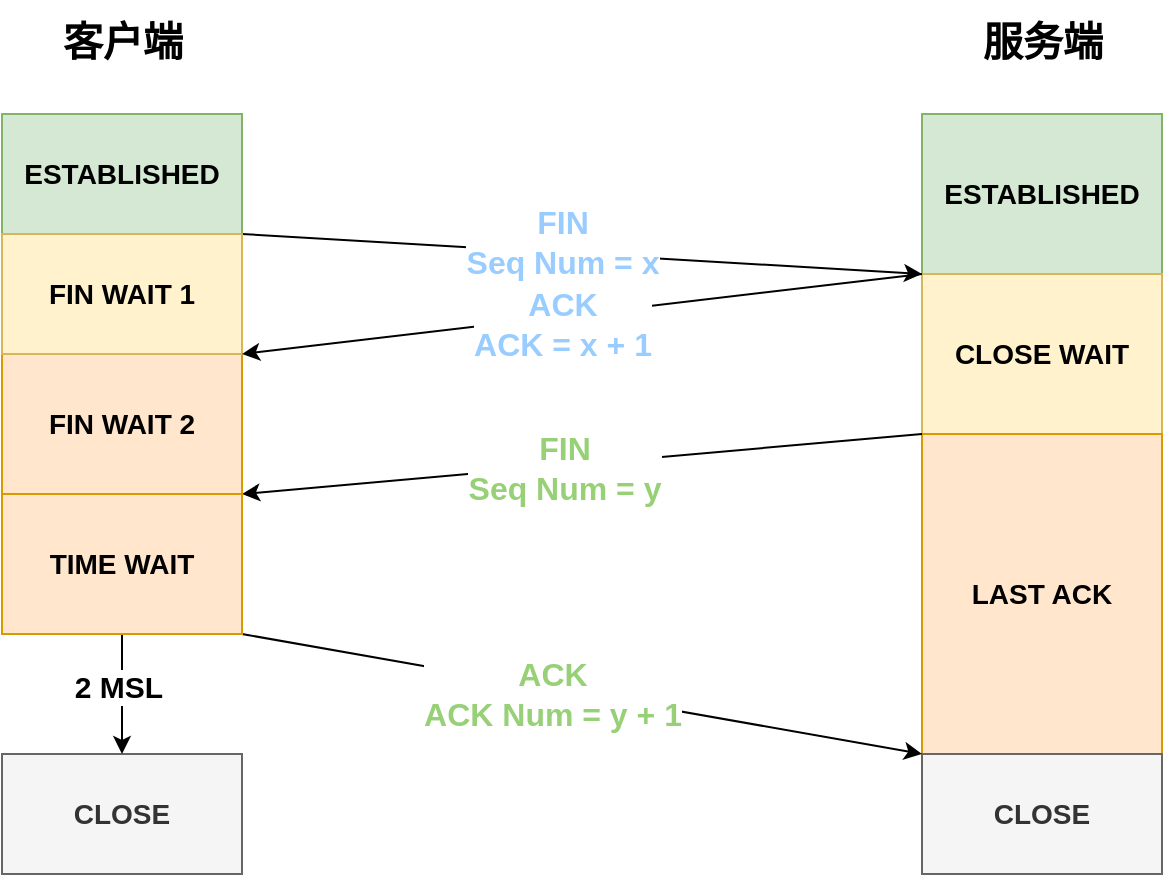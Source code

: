 <mxfile version="24.7.8">
  <diagram name="Page-1" id="D8ZTVw7AKKLbY-BaEd7L">
    <mxGraphModel dx="954" dy="558" grid="1" gridSize="10" guides="1" tooltips="1" connect="1" arrows="1" fold="1" page="1" pageScale="1" pageWidth="827" pageHeight="1169" math="0" shadow="0">
      <root>
        <mxCell id="0" />
        <mxCell id="1" parent="0" />
        <mxCell id="dowRgMP4Ozl2CRbKPoxW-1" value="ESTABLISHED" style="rounded=0;whiteSpace=wrap;html=1;fillColor=#d5e8d4;strokeColor=#82b366;fontStyle=1;fontSize=14;" parent="1" vertex="1">
          <mxGeometry x="120" y="80" width="120" height="60" as="geometry" />
        </mxCell>
        <mxCell id="dowRgMP4Ozl2CRbKPoxW-14" style="rounded=0;orthogonalLoop=1;jettySize=auto;html=1;exitX=1;exitY=1;exitDx=0;exitDy=0;entryX=0;entryY=0;entryDx=0;entryDy=0;" parent="1" source="dowRgMP4Ozl2CRbKPoxW-1" target="dowRgMP4Ozl2CRbKPoxW-7" edge="1">
          <mxGeometry relative="1" as="geometry" />
        </mxCell>
        <mxCell id="dowRgMP4Ozl2CRbKPoxW-15" value="&lt;font color=&quot;#99ccff&quot;&gt;&lt;span style=&quot;font-size: 16px;&quot;&gt;&lt;b&gt;FIN&lt;/b&gt;&lt;/span&gt;&lt;/font&gt;&lt;br&gt;&lt;div style=&quot;font-size: 16px;&quot;&gt;&lt;b style=&quot;&quot;&gt;&lt;font color=&quot;#99ccff&quot; style=&quot;font-size: 16px;&quot;&gt;Seq Num = x&lt;/font&gt;&lt;/b&gt;&lt;/div&gt;" style="edgeLabel;html=1;align=center;verticalAlign=middle;resizable=0;points=[];" parent="dowRgMP4Ozl2CRbKPoxW-14" vertex="1" connectable="0">
          <mxGeometry x="-0.205" y="-1" relative="1" as="geometry">
            <mxPoint x="25" y="-5" as="offset" />
          </mxGeometry>
        </mxCell>
        <mxCell id="dowRgMP4Ozl2CRbKPoxW-2" value="FIN WAIT 2" style="rounded=0;whiteSpace=wrap;html=1;fontStyle=1;fontSize=14;fillColor=#ffe6cc;strokeColor=#d79b00;" parent="1" vertex="1">
          <mxGeometry x="120" y="200" width="120" height="70" as="geometry" />
        </mxCell>
        <mxCell id="dowRgMP4Ozl2CRbKPoxW-4" value="CLOSE" style="rounded=0;whiteSpace=wrap;html=1;fontStyle=1;fontSize=14;fillColor=#f5f5f5;strokeColor=#666666;fontColor=#333333;" parent="1" vertex="1">
          <mxGeometry x="120" y="400" width="120" height="60" as="geometry" />
        </mxCell>
        <mxCell id="dowRgMP4Ozl2CRbKPoxW-6" value="ESTABLISHED" style="rounded=0;whiteSpace=wrap;html=1;fillColor=#d5e8d4;strokeColor=#82b366;fontStyle=1;fontSize=14;" parent="1" vertex="1">
          <mxGeometry x="580" y="80" width="120" height="80" as="geometry" />
        </mxCell>
        <mxCell id="dowRgMP4Ozl2CRbKPoxW-7" value="CLOSE WAIT" style="rounded=0;whiteSpace=wrap;html=1;fontStyle=1;fontSize=14;fillColor=#fff2cc;strokeColor=#d6b656;" parent="1" vertex="1">
          <mxGeometry x="580" y="160" width="120" height="80" as="geometry" />
        </mxCell>
        <mxCell id="dowRgMP4Ozl2CRbKPoxW-8" value="LAST ACK" style="rounded=0;whiteSpace=wrap;html=1;fontStyle=1;fontSize=14;fillColor=#ffe6cc;strokeColor=#d79b00;" parent="1" vertex="1">
          <mxGeometry x="580" y="240" width="120" height="160" as="geometry" />
        </mxCell>
        <mxCell id="dowRgMP4Ozl2CRbKPoxW-10" value="CLOSE" style="rounded=0;whiteSpace=wrap;html=1;fontStyle=1;fontSize=14;fillColor=#f5f5f5;strokeColor=#666666;fontColor=#333333;" parent="1" vertex="1">
          <mxGeometry x="580" y="400" width="120" height="60" as="geometry" />
        </mxCell>
        <mxCell id="dowRgMP4Ozl2CRbKPoxW-11" value="&lt;b&gt;&lt;font style=&quot;font-size: 20px;&quot;&gt;客户端&lt;/font&gt;&lt;/b&gt;" style="text;html=1;align=center;verticalAlign=middle;resizable=0;points=[];autosize=1;strokeColor=none;fillColor=none;" parent="1" vertex="1">
          <mxGeometry x="140" y="23" width="80" height="40" as="geometry" />
        </mxCell>
        <mxCell id="dowRgMP4Ozl2CRbKPoxW-12" value="&lt;b&gt;&lt;font style=&quot;font-size: 20px;&quot;&gt;服务端&lt;/font&gt;&lt;/b&gt;" style="text;html=1;align=center;verticalAlign=middle;resizable=0;points=[];autosize=1;strokeColor=none;fillColor=none;" parent="1" vertex="1">
          <mxGeometry x="600" y="23" width="80" height="40" as="geometry" />
        </mxCell>
        <mxCell id="dowRgMP4Ozl2CRbKPoxW-16" value="" style="endArrow=classic;html=1;rounded=0;exitX=0;exitY=0;exitDx=0;exitDy=0;entryX=1;entryY=1;entryDx=0;entryDy=0;" parent="1" source="dowRgMP4Ozl2CRbKPoxW-8" target="dowRgMP4Ozl2CRbKPoxW-2" edge="1">
          <mxGeometry width="50" height="50" relative="1" as="geometry">
            <mxPoint x="390" y="280" as="sourcePoint" />
            <mxPoint x="440" y="230" as="targetPoint" />
          </mxGeometry>
        </mxCell>
        <mxCell id="dowRgMP4Ozl2CRbKPoxW-19" value="&lt;b style=&quot;font-size: 16px;&quot;&gt;&lt;font style=&quot;font-size: 16px;&quot;&gt;FIN&lt;/font&gt;&lt;/b&gt;&lt;div style=&quot;font-size: 16px;&quot;&gt;&lt;b style=&quot;&quot;&gt;&lt;font style=&quot;font-size: 16px;&quot;&gt;Seq Num = y&lt;/font&gt;&lt;/b&gt;&lt;/div&gt;" style="edgeLabel;html=1;align=center;verticalAlign=middle;resizable=0;points=[];fontColor=#97D077;" parent="dowRgMP4Ozl2CRbKPoxW-16" vertex="1" connectable="0">
          <mxGeometry x="-0.03" y="2" relative="1" as="geometry">
            <mxPoint x="-15" as="offset" />
          </mxGeometry>
        </mxCell>
        <mxCell id="dowRgMP4Ozl2CRbKPoxW-17" value="" style="endArrow=classic;html=1;rounded=0;exitX=1;exitY=1;exitDx=0;exitDy=0;entryX=0;entryY=1;entryDx=0;entryDy=0;" parent="1" source="pTSPKvzSLlTaerCTi5ij-2" target="dowRgMP4Ozl2CRbKPoxW-8" edge="1">
          <mxGeometry width="50" height="50" relative="1" as="geometry">
            <mxPoint x="390" y="280" as="sourcePoint" />
            <mxPoint x="440" y="230" as="targetPoint" />
          </mxGeometry>
        </mxCell>
        <mxCell id="dowRgMP4Ozl2CRbKPoxW-20" value="&lt;b style=&quot;font-size: 16px;&quot;&gt;&lt;font color=&quot;#97d077&quot; style=&quot;font-size: 16px;&quot;&gt;ACK&lt;/font&gt;&lt;/b&gt;&lt;div style=&quot;font-size: 16px;&quot;&gt;&lt;b style=&quot;&quot;&gt;&lt;font color=&quot;#97d077&quot; style=&quot;font-size: 16px;&quot;&gt;ACK Num = y + 1&lt;/font&gt;&lt;/b&gt;&lt;/div&gt;" style="edgeLabel;html=1;align=center;verticalAlign=middle;resizable=0;points=[];" parent="dowRgMP4Ozl2CRbKPoxW-17" vertex="1" connectable="0">
          <mxGeometry x="-0.087" y="-2" relative="1" as="geometry">
            <mxPoint as="offset" />
          </mxGeometry>
        </mxCell>
        <mxCell id="pTSPKvzSLlTaerCTi5ij-1" value="FIN WAIT 1" style="rounded=0;whiteSpace=wrap;html=1;fontStyle=1;fontSize=14;fillColor=#fff2cc;strokeColor=#d6b656;" vertex="1" parent="1">
          <mxGeometry x="120" y="140" width="120" height="60" as="geometry" />
        </mxCell>
        <mxCell id="pTSPKvzSLlTaerCTi5ij-3" style="edgeStyle=orthogonalEdgeStyle;rounded=0;orthogonalLoop=1;jettySize=auto;html=1;entryX=0.5;entryY=0;entryDx=0;entryDy=0;" edge="1" parent="1" source="pTSPKvzSLlTaerCTi5ij-2" target="dowRgMP4Ozl2CRbKPoxW-4">
          <mxGeometry relative="1" as="geometry">
            <mxPoint x="180" y="420" as="targetPoint" />
          </mxGeometry>
        </mxCell>
        <mxCell id="pTSPKvzSLlTaerCTi5ij-4" value="&lt;font style=&quot;font-size: 15px;&quot;&gt;&lt;b&gt;2 MSL&lt;/b&gt;&lt;/font&gt;" style="edgeLabel;html=1;align=center;verticalAlign=middle;resizable=0;points=[];" vertex="1" connectable="0" parent="pTSPKvzSLlTaerCTi5ij-3">
          <mxGeometry x="-0.157" y="-2" relative="1" as="geometry">
            <mxPoint as="offset" />
          </mxGeometry>
        </mxCell>
        <mxCell id="pTSPKvzSLlTaerCTi5ij-2" value="TIME WAIT" style="rounded=0;whiteSpace=wrap;html=1;fontStyle=1;fontSize=14;fillColor=#ffe6cc;strokeColor=#d79b00;" vertex="1" parent="1">
          <mxGeometry x="120" y="270" width="120" height="70" as="geometry" />
        </mxCell>
        <mxCell id="pTSPKvzSLlTaerCTi5ij-6" value="" style="endArrow=classic;html=1;rounded=0;exitX=0;exitY=0;exitDx=0;exitDy=0;entryX=1;entryY=1;entryDx=0;entryDy=0;" edge="1" parent="1" source="dowRgMP4Ozl2CRbKPoxW-7" target="pTSPKvzSLlTaerCTi5ij-1">
          <mxGeometry width="50" height="50" relative="1" as="geometry">
            <mxPoint x="360" y="280" as="sourcePoint" />
            <mxPoint x="410" y="230" as="targetPoint" />
          </mxGeometry>
        </mxCell>
        <mxCell id="pTSPKvzSLlTaerCTi5ij-7" value="&lt;b style=&quot;font-size: 16px;&quot;&gt;&lt;font style=&quot;font-size: 16px;&quot;&gt;ACK&lt;/font&gt;&lt;/b&gt;&lt;div style=&quot;font-size: 16px;&quot;&gt;&lt;b style=&quot;&quot;&gt;&lt;font style=&quot;font-size: 16px;&quot;&gt;ACK = x + 1&lt;/font&gt;&lt;/b&gt;&lt;/div&gt;" style="edgeLabel;html=1;align=center;verticalAlign=middle;resizable=0;points=[];fontColor=#99CCFF;" vertex="1" connectable="0" parent="pTSPKvzSLlTaerCTi5ij-6">
          <mxGeometry x="0.177" y="1" relative="1" as="geometry">
            <mxPoint x="20" as="offset" />
          </mxGeometry>
        </mxCell>
      </root>
    </mxGraphModel>
  </diagram>
</mxfile>
